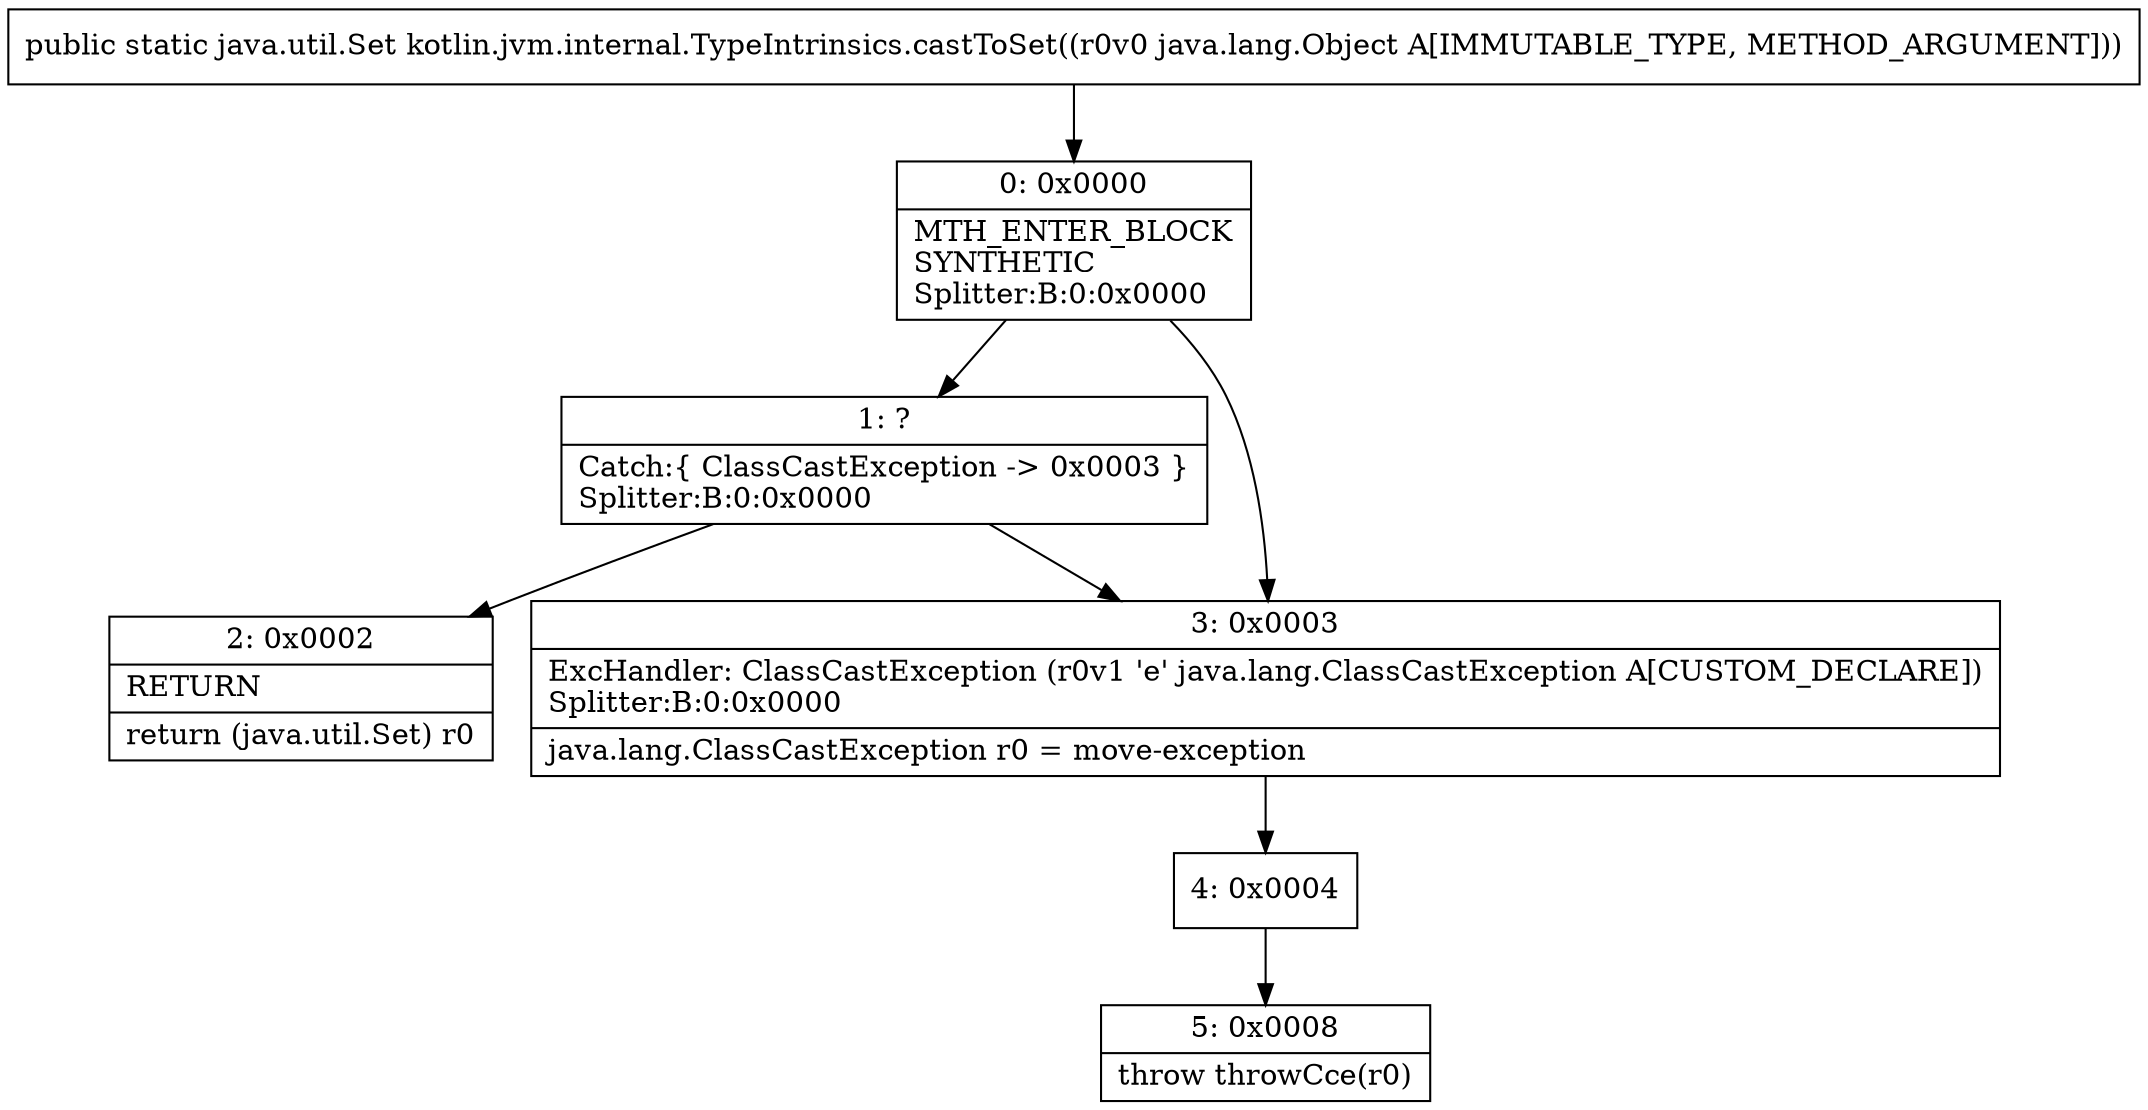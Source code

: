 digraph "CFG forkotlin.jvm.internal.TypeIntrinsics.castToSet(Ljava\/lang\/Object;)Ljava\/util\/Set;" {
Node_0 [shape=record,label="{0\:\ 0x0000|MTH_ENTER_BLOCK\lSYNTHETIC\lSplitter:B:0:0x0000\l}"];
Node_1 [shape=record,label="{1\:\ ?|Catch:\{ ClassCastException \-\> 0x0003 \}\lSplitter:B:0:0x0000\l}"];
Node_2 [shape=record,label="{2\:\ 0x0002|RETURN\l|return (java.util.Set) r0\l}"];
Node_3 [shape=record,label="{3\:\ 0x0003|ExcHandler: ClassCastException (r0v1 'e' java.lang.ClassCastException A[CUSTOM_DECLARE])\lSplitter:B:0:0x0000\l|java.lang.ClassCastException r0 = move\-exception\l}"];
Node_4 [shape=record,label="{4\:\ 0x0004}"];
Node_5 [shape=record,label="{5\:\ 0x0008|throw throwCce(r0)\l}"];
MethodNode[shape=record,label="{public static java.util.Set kotlin.jvm.internal.TypeIntrinsics.castToSet((r0v0 java.lang.Object A[IMMUTABLE_TYPE, METHOD_ARGUMENT])) }"];
MethodNode -> Node_0;
Node_0 -> Node_1;
Node_0 -> Node_3;
Node_1 -> Node_2;
Node_1 -> Node_3;
Node_3 -> Node_4;
Node_4 -> Node_5;
}

